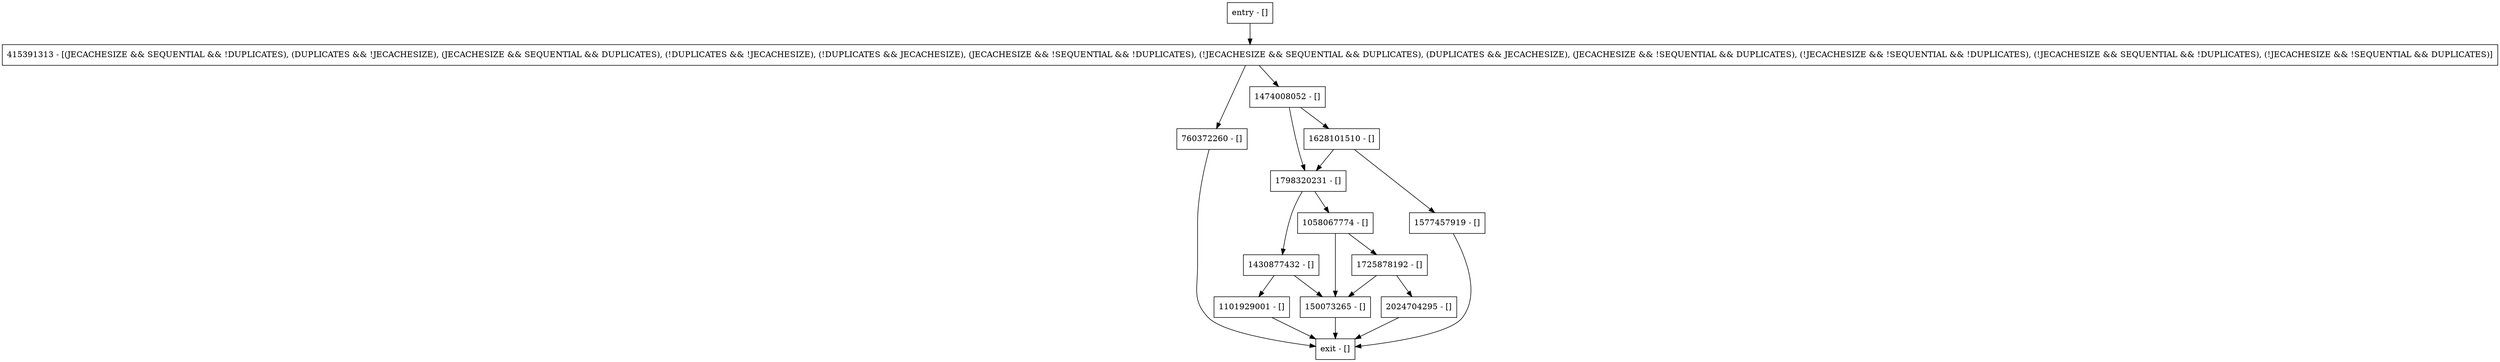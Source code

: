 digraph shouldUpdateLsn {
node [shape=record];
1725878192 [label="1725878192 - []"];
1628101510 [label="1628101510 - []"];
1101929001 [label="1101929001 - []"];
1798320231 [label="1798320231 - []"];
415391313 [label="415391313 - [(JECACHESIZE && SEQUENTIAL && !DUPLICATES), (DUPLICATES && !JECACHESIZE), (JECACHESIZE && SEQUENTIAL && DUPLICATES), (!DUPLICATES && !JECACHESIZE), (!DUPLICATES && JECACHESIZE), (JECACHESIZE && !SEQUENTIAL && !DUPLICATES), (!JECACHESIZE && SEQUENTIAL && DUPLICATES), (DUPLICATES && JECACHESIZE), (JECACHESIZE && !SEQUENTIAL && DUPLICATES), (!JECACHESIZE && !SEQUENTIAL && !DUPLICATES), (!JECACHESIZE && SEQUENTIAL && !DUPLICATES), (!JECACHESIZE && !SEQUENTIAL && DUPLICATES)]"];
760372260 [label="760372260 - []"];
2024704295 [label="2024704295 - []"];
entry [label="entry - []"];
exit [label="exit - []"];
1474008052 [label="1474008052 - []"];
1430877432 [label="1430877432 - []"];
150073265 [label="150073265 - []"];
1577457919 [label="1577457919 - []"];
1058067774 [label="1058067774 - []"];
entry;
exit;
1725878192 -> 2024704295;
1725878192 -> 150073265;
1628101510 -> 1798320231;
1628101510 -> 1577457919;
1101929001 -> exit;
1798320231 -> 1430877432;
1798320231 -> 1058067774;
415391313 -> 1474008052;
415391313 -> 760372260;
760372260 -> exit;
2024704295 -> exit;
entry -> 415391313;
1474008052 -> 1628101510;
1474008052 -> 1798320231;
1430877432 -> 1101929001;
1430877432 -> 150073265;
150073265 -> exit;
1577457919 -> exit;
1058067774 -> 1725878192;
1058067774 -> 150073265;
}
